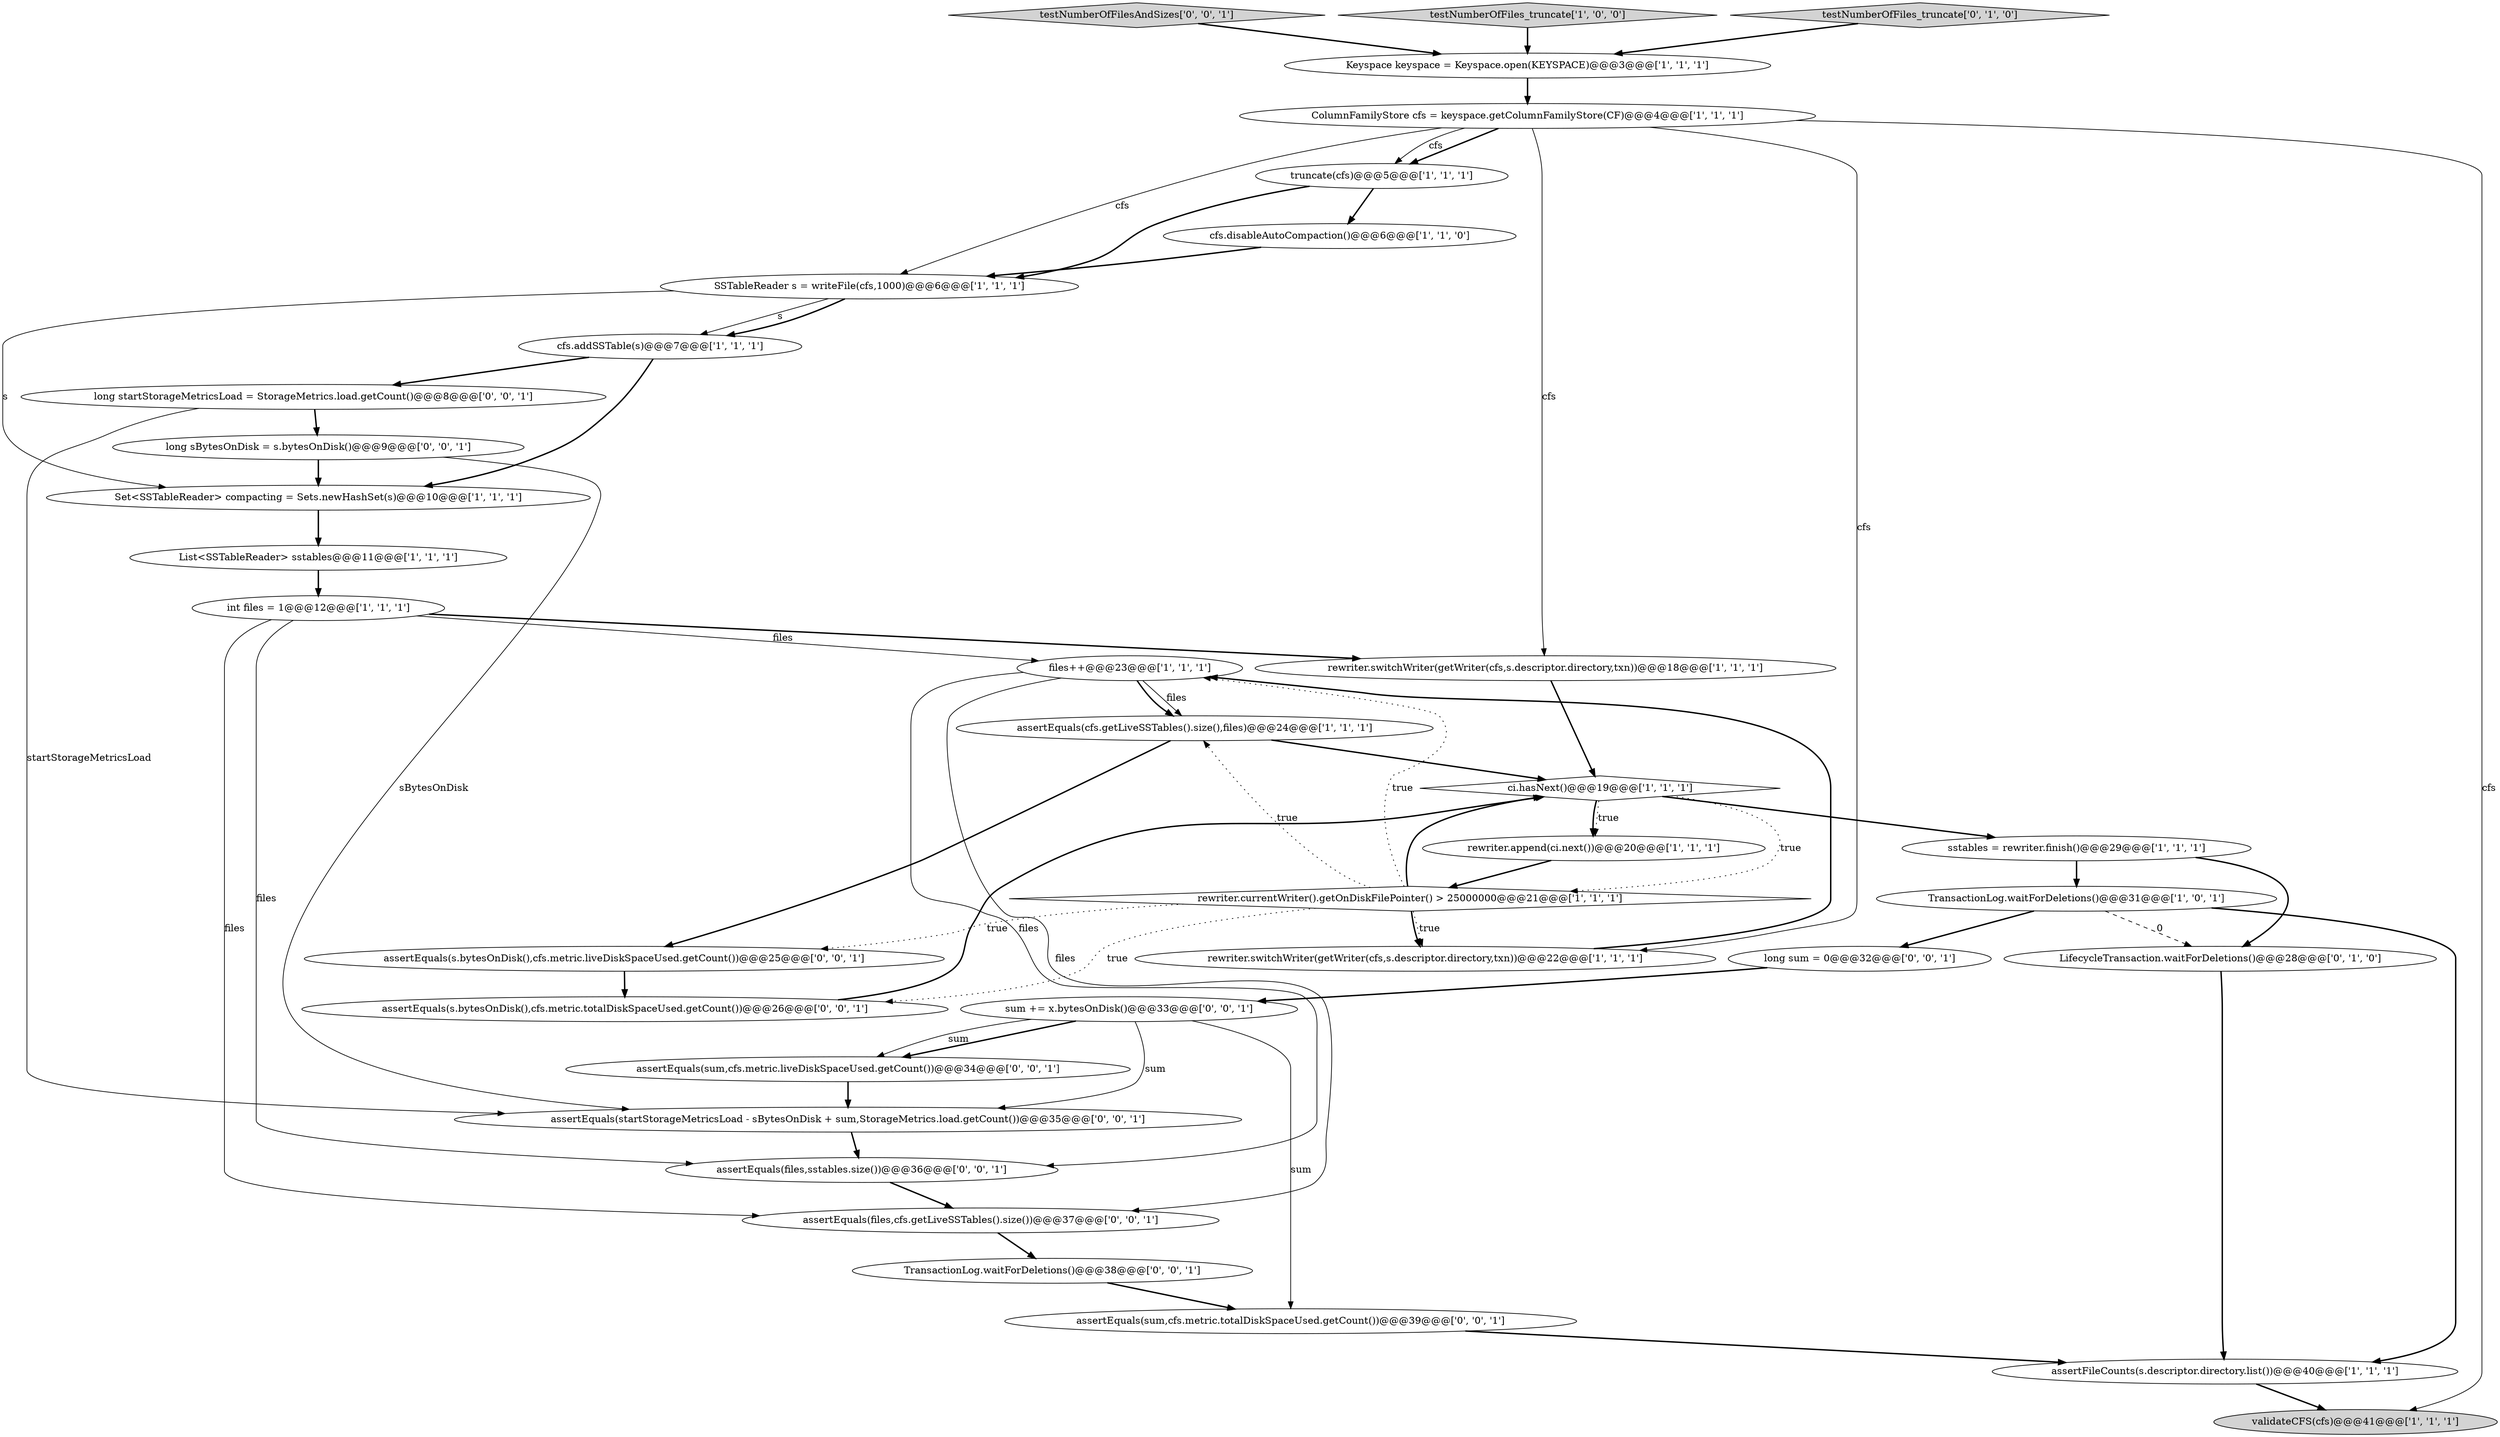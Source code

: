 digraph {
9 [style = filled, label = "ColumnFamilyStore cfs = keyspace.getColumnFamilyStore(CF)@@@4@@@['1', '1', '1']", fillcolor = white, shape = ellipse image = "AAA0AAABBB1BBB"];
4 [style = filled, label = "TransactionLog.waitForDeletions()@@@31@@@['1', '0', '1']", fillcolor = white, shape = ellipse image = "AAA0AAABBB1BBB"];
12 [style = filled, label = "SSTableReader s = writeFile(cfs,1000)@@@6@@@['1', '1', '1']", fillcolor = white, shape = ellipse image = "AAA0AAABBB1BBB"];
8 [style = filled, label = "rewriter.currentWriter().getOnDiskFilePointer() > 25000000@@@21@@@['1', '1', '1']", fillcolor = white, shape = diamond image = "AAA0AAABBB1BBB"];
23 [style = filled, label = "testNumberOfFilesAndSizes['0', '0', '1']", fillcolor = lightgray, shape = diamond image = "AAA0AAABBB3BBB"];
25 [style = filled, label = "assertEquals(sum,cfs.metric.totalDiskSpaceUsed.getCount())@@@39@@@['0', '0', '1']", fillcolor = white, shape = ellipse image = "AAA0AAABBB3BBB"];
18 [style = filled, label = "cfs.disableAutoCompaction()@@@6@@@['1', '1', '0']", fillcolor = white, shape = ellipse image = "AAA0AAABBB1BBB"];
26 [style = filled, label = "long sBytesOnDisk = s.bytesOnDisk()@@@9@@@['0', '0', '1']", fillcolor = white, shape = ellipse image = "AAA0AAABBB3BBB"];
24 [style = filled, label = "TransactionLog.waitForDeletions()@@@38@@@['0', '0', '1']", fillcolor = white, shape = ellipse image = "AAA0AAABBB3BBB"];
15 [style = filled, label = "List<SSTableReader> sstables@@@11@@@['1', '1', '1']", fillcolor = white, shape = ellipse image = "AAA0AAABBB1BBB"];
3 [style = filled, label = "testNumberOfFiles_truncate['1', '0', '0']", fillcolor = lightgray, shape = diamond image = "AAA0AAABBB1BBB"];
5 [style = filled, label = "validateCFS(cfs)@@@41@@@['1', '1', '1']", fillcolor = lightgray, shape = ellipse image = "AAA0AAABBB1BBB"];
6 [style = filled, label = "files++@@@23@@@['1', '1', '1']", fillcolor = white, shape = ellipse image = "AAA0AAABBB1BBB"];
1 [style = filled, label = "sstables = rewriter.finish()@@@29@@@['1', '1', '1']", fillcolor = white, shape = ellipse image = "AAA0AAABBB1BBB"];
33 [style = filled, label = "assertEquals(sum,cfs.metric.liveDiskSpaceUsed.getCount())@@@34@@@['0', '0', '1']", fillcolor = white, shape = ellipse image = "AAA0AAABBB3BBB"];
32 [style = filled, label = "long startStorageMetricsLoad = StorageMetrics.load.getCount()@@@8@@@['0', '0', '1']", fillcolor = white, shape = ellipse image = "AAA0AAABBB3BBB"];
16 [style = filled, label = "rewriter.switchWriter(getWriter(cfs,s.descriptor.directory,txn))@@@22@@@['1', '1', '1']", fillcolor = white, shape = ellipse image = "AAA0AAABBB1BBB"];
14 [style = filled, label = "ci.hasNext()@@@19@@@['1', '1', '1']", fillcolor = white, shape = diamond image = "AAA0AAABBB1BBB"];
21 [style = filled, label = "testNumberOfFiles_truncate['0', '1', '0']", fillcolor = lightgray, shape = diamond image = "AAA0AAABBB2BBB"];
30 [style = filled, label = "assertEquals(files,cfs.getLiveSSTables().size())@@@37@@@['0', '0', '1']", fillcolor = white, shape = ellipse image = "AAA0AAABBB3BBB"];
0 [style = filled, label = "int files = 1@@@12@@@['1', '1', '1']", fillcolor = white, shape = ellipse image = "AAA0AAABBB1BBB"];
20 [style = filled, label = "assertEquals(cfs.getLiveSSTables().size(),files)@@@24@@@['1', '1', '1']", fillcolor = white, shape = ellipse image = "AAA0AAABBB1BBB"];
2 [style = filled, label = "truncate(cfs)@@@5@@@['1', '1', '1']", fillcolor = white, shape = ellipse image = "AAA0AAABBB1BBB"];
17 [style = filled, label = "Keyspace keyspace = Keyspace.open(KEYSPACE)@@@3@@@['1', '1', '1']", fillcolor = white, shape = ellipse image = "AAA0AAABBB1BBB"];
35 [style = filled, label = "sum += x.bytesOnDisk()@@@33@@@['0', '0', '1']", fillcolor = white, shape = ellipse image = "AAA0AAABBB3BBB"];
19 [style = filled, label = "Set<SSTableReader> compacting = Sets.newHashSet(s)@@@10@@@['1', '1', '1']", fillcolor = white, shape = ellipse image = "AAA0AAABBB1BBB"];
10 [style = filled, label = "rewriter.append(ci.next())@@@20@@@['1', '1', '1']", fillcolor = white, shape = ellipse image = "AAA0AAABBB1BBB"];
29 [style = filled, label = "assertEquals(s.bytesOnDisk(),cfs.metric.liveDiskSpaceUsed.getCount())@@@25@@@['0', '0', '1']", fillcolor = white, shape = ellipse image = "AAA0AAABBB3BBB"];
28 [style = filled, label = "long sum = 0@@@32@@@['0', '0', '1']", fillcolor = white, shape = ellipse image = "AAA0AAABBB3BBB"];
27 [style = filled, label = "assertEquals(files,sstables.size())@@@36@@@['0', '0', '1']", fillcolor = white, shape = ellipse image = "AAA0AAABBB3BBB"];
11 [style = filled, label = "cfs.addSSTable(s)@@@7@@@['1', '1', '1']", fillcolor = white, shape = ellipse image = "AAA0AAABBB1BBB"];
34 [style = filled, label = "assertEquals(s.bytesOnDisk(),cfs.metric.totalDiskSpaceUsed.getCount())@@@26@@@['0', '0', '1']", fillcolor = white, shape = ellipse image = "AAA0AAABBB3BBB"];
22 [style = filled, label = "LifecycleTransaction.waitForDeletions()@@@28@@@['0', '1', '0']", fillcolor = white, shape = ellipse image = "AAA1AAABBB2BBB"];
7 [style = filled, label = "assertFileCounts(s.descriptor.directory.list())@@@40@@@['1', '1', '1']", fillcolor = white, shape = ellipse image = "AAA0AAABBB1BBB"];
31 [style = filled, label = "assertEquals(startStorageMetricsLoad - sBytesOnDisk + sum,StorageMetrics.load.getCount())@@@35@@@['0', '0', '1']", fillcolor = white, shape = ellipse image = "AAA0AAABBB3BBB"];
13 [style = filled, label = "rewriter.switchWriter(getWriter(cfs,s.descriptor.directory,txn))@@@18@@@['1', '1', '1']", fillcolor = white, shape = ellipse image = "AAA0AAABBB1BBB"];
8->16 [style = bold, label=""];
9->13 [style = solid, label="cfs"];
35->33 [style = bold, label=""];
8->14 [style = bold, label=""];
6->20 [style = solid, label="files"];
9->5 [style = solid, label="cfs"];
4->7 [style = bold, label=""];
28->35 [style = bold, label=""];
33->31 [style = bold, label=""];
8->16 [style = dotted, label="true"];
0->30 [style = solid, label="files"];
12->11 [style = solid, label="s"];
25->7 [style = bold, label=""];
8->6 [style = dotted, label="true"];
21->17 [style = bold, label=""];
35->31 [style = solid, label="sum"];
9->2 [style = bold, label=""];
19->15 [style = bold, label=""];
10->8 [style = bold, label=""];
32->31 [style = solid, label="startStorageMetricsLoad"];
14->8 [style = dotted, label="true"];
8->34 [style = dotted, label="true"];
12->19 [style = solid, label="s"];
6->20 [style = bold, label=""];
0->13 [style = bold, label=""];
9->2 [style = solid, label="cfs"];
8->20 [style = dotted, label="true"];
35->33 [style = solid, label="sum"];
11->32 [style = bold, label=""];
14->1 [style = bold, label=""];
32->26 [style = bold, label=""];
26->19 [style = bold, label=""];
0->6 [style = solid, label="files"];
29->34 [style = bold, label=""];
3->17 [style = bold, label=""];
6->30 [style = solid, label="files"];
4->28 [style = bold, label=""];
15->0 [style = bold, label=""];
26->31 [style = solid, label="sBytesOnDisk"];
2->18 [style = bold, label=""];
11->19 [style = bold, label=""];
22->7 [style = bold, label=""];
9->12 [style = solid, label="cfs"];
17->9 [style = bold, label=""];
27->30 [style = bold, label=""];
6->27 [style = solid, label="files"];
16->6 [style = bold, label=""];
4->22 [style = dashed, label="0"];
14->10 [style = dotted, label="true"];
9->16 [style = solid, label="cfs"];
1->4 [style = bold, label=""];
35->25 [style = solid, label="sum"];
20->29 [style = bold, label=""];
7->5 [style = bold, label=""];
12->11 [style = bold, label=""];
24->25 [style = bold, label=""];
18->12 [style = bold, label=""];
1->22 [style = bold, label=""];
13->14 [style = bold, label=""];
14->10 [style = bold, label=""];
20->14 [style = bold, label=""];
23->17 [style = bold, label=""];
0->27 [style = solid, label="files"];
8->29 [style = dotted, label="true"];
34->14 [style = bold, label=""];
31->27 [style = bold, label=""];
30->24 [style = bold, label=""];
2->12 [style = bold, label=""];
}
